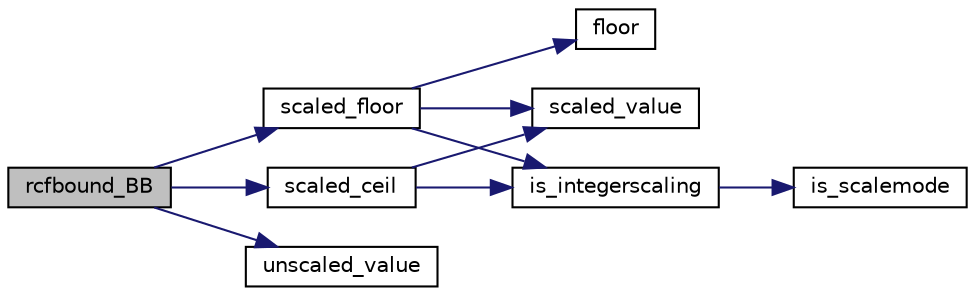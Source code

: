 digraph "rcfbound_BB"
{
  edge [fontname="Helvetica",fontsize="10",labelfontname="Helvetica",labelfontsize="10"];
  node [fontname="Helvetica",fontsize="10",shape=record];
  rankdir="LR";
  Node653 [label="rcfbound_BB",height=0.2,width=0.4,color="black", fillcolor="grey75", style="filled", fontcolor="black"];
  Node653 -> Node654 [color="midnightblue",fontsize="10",style="solid",fontname="Helvetica"];
  Node654 [label="scaled_floor",height=0.2,width=0.4,color="black", fillcolor="white", style="filled",URL="$d4/d79/lp__lib_8c.html#a40dcb69e11498bf71aab8e2410064652"];
  Node654 -> Node655 [color="midnightblue",fontsize="10",style="solid",fontname="Helvetica"];
  Node655 [label="floor",height=0.2,width=0.4,color="black", fillcolor="white", style="filled",URL="$dc/de2/mcvs_atm_disp__kry__bbd__p_8m.html#a532be631bf22af7829394ffbd4ad7894"];
  Node654 -> Node656 [color="midnightblue",fontsize="10",style="solid",fontname="Helvetica"];
  Node656 [label="is_integerscaling",height=0.2,width=0.4,color="black", fillcolor="white", style="filled",URL="$d4/d79/lp__lib_8c.html#a0c434df367866146edde412e942f4ac6"];
  Node656 -> Node657 [color="midnightblue",fontsize="10",style="solid",fontname="Helvetica"];
  Node657 [label="is_scalemode",height=0.2,width=0.4,color="black", fillcolor="white", style="filled",URL="$d4/d79/lp__lib_8c.html#a8aea597c88b83bd3507cdfe8906c553e"];
  Node654 -> Node658 [color="midnightblue",fontsize="10",style="solid",fontname="Helvetica"];
  Node658 [label="scaled_value",height=0.2,width=0.4,color="black", fillcolor="white", style="filled",URL="$de/d15/lp__scale_8c.html#a1aac661f1d537881d415218c30fad615"];
  Node653 -> Node659 [color="midnightblue",fontsize="10",style="solid",fontname="Helvetica"];
  Node659 [label="unscaled_value",height=0.2,width=0.4,color="black", fillcolor="white", style="filled",URL="$de/d15/lp__scale_8c.html#a8a715ab2e7ea76aeab2f369b302820b7"];
  Node653 -> Node660 [color="midnightblue",fontsize="10",style="solid",fontname="Helvetica"];
  Node660 [label="scaled_ceil",height=0.2,width=0.4,color="black", fillcolor="white", style="filled",URL="$d4/d79/lp__lib_8c.html#a672622629cc9cf1934a9299a8d68976e"];
  Node660 -> Node656 [color="midnightblue",fontsize="10",style="solid",fontname="Helvetica"];
  Node660 -> Node658 [color="midnightblue",fontsize="10",style="solid",fontname="Helvetica"];
}
